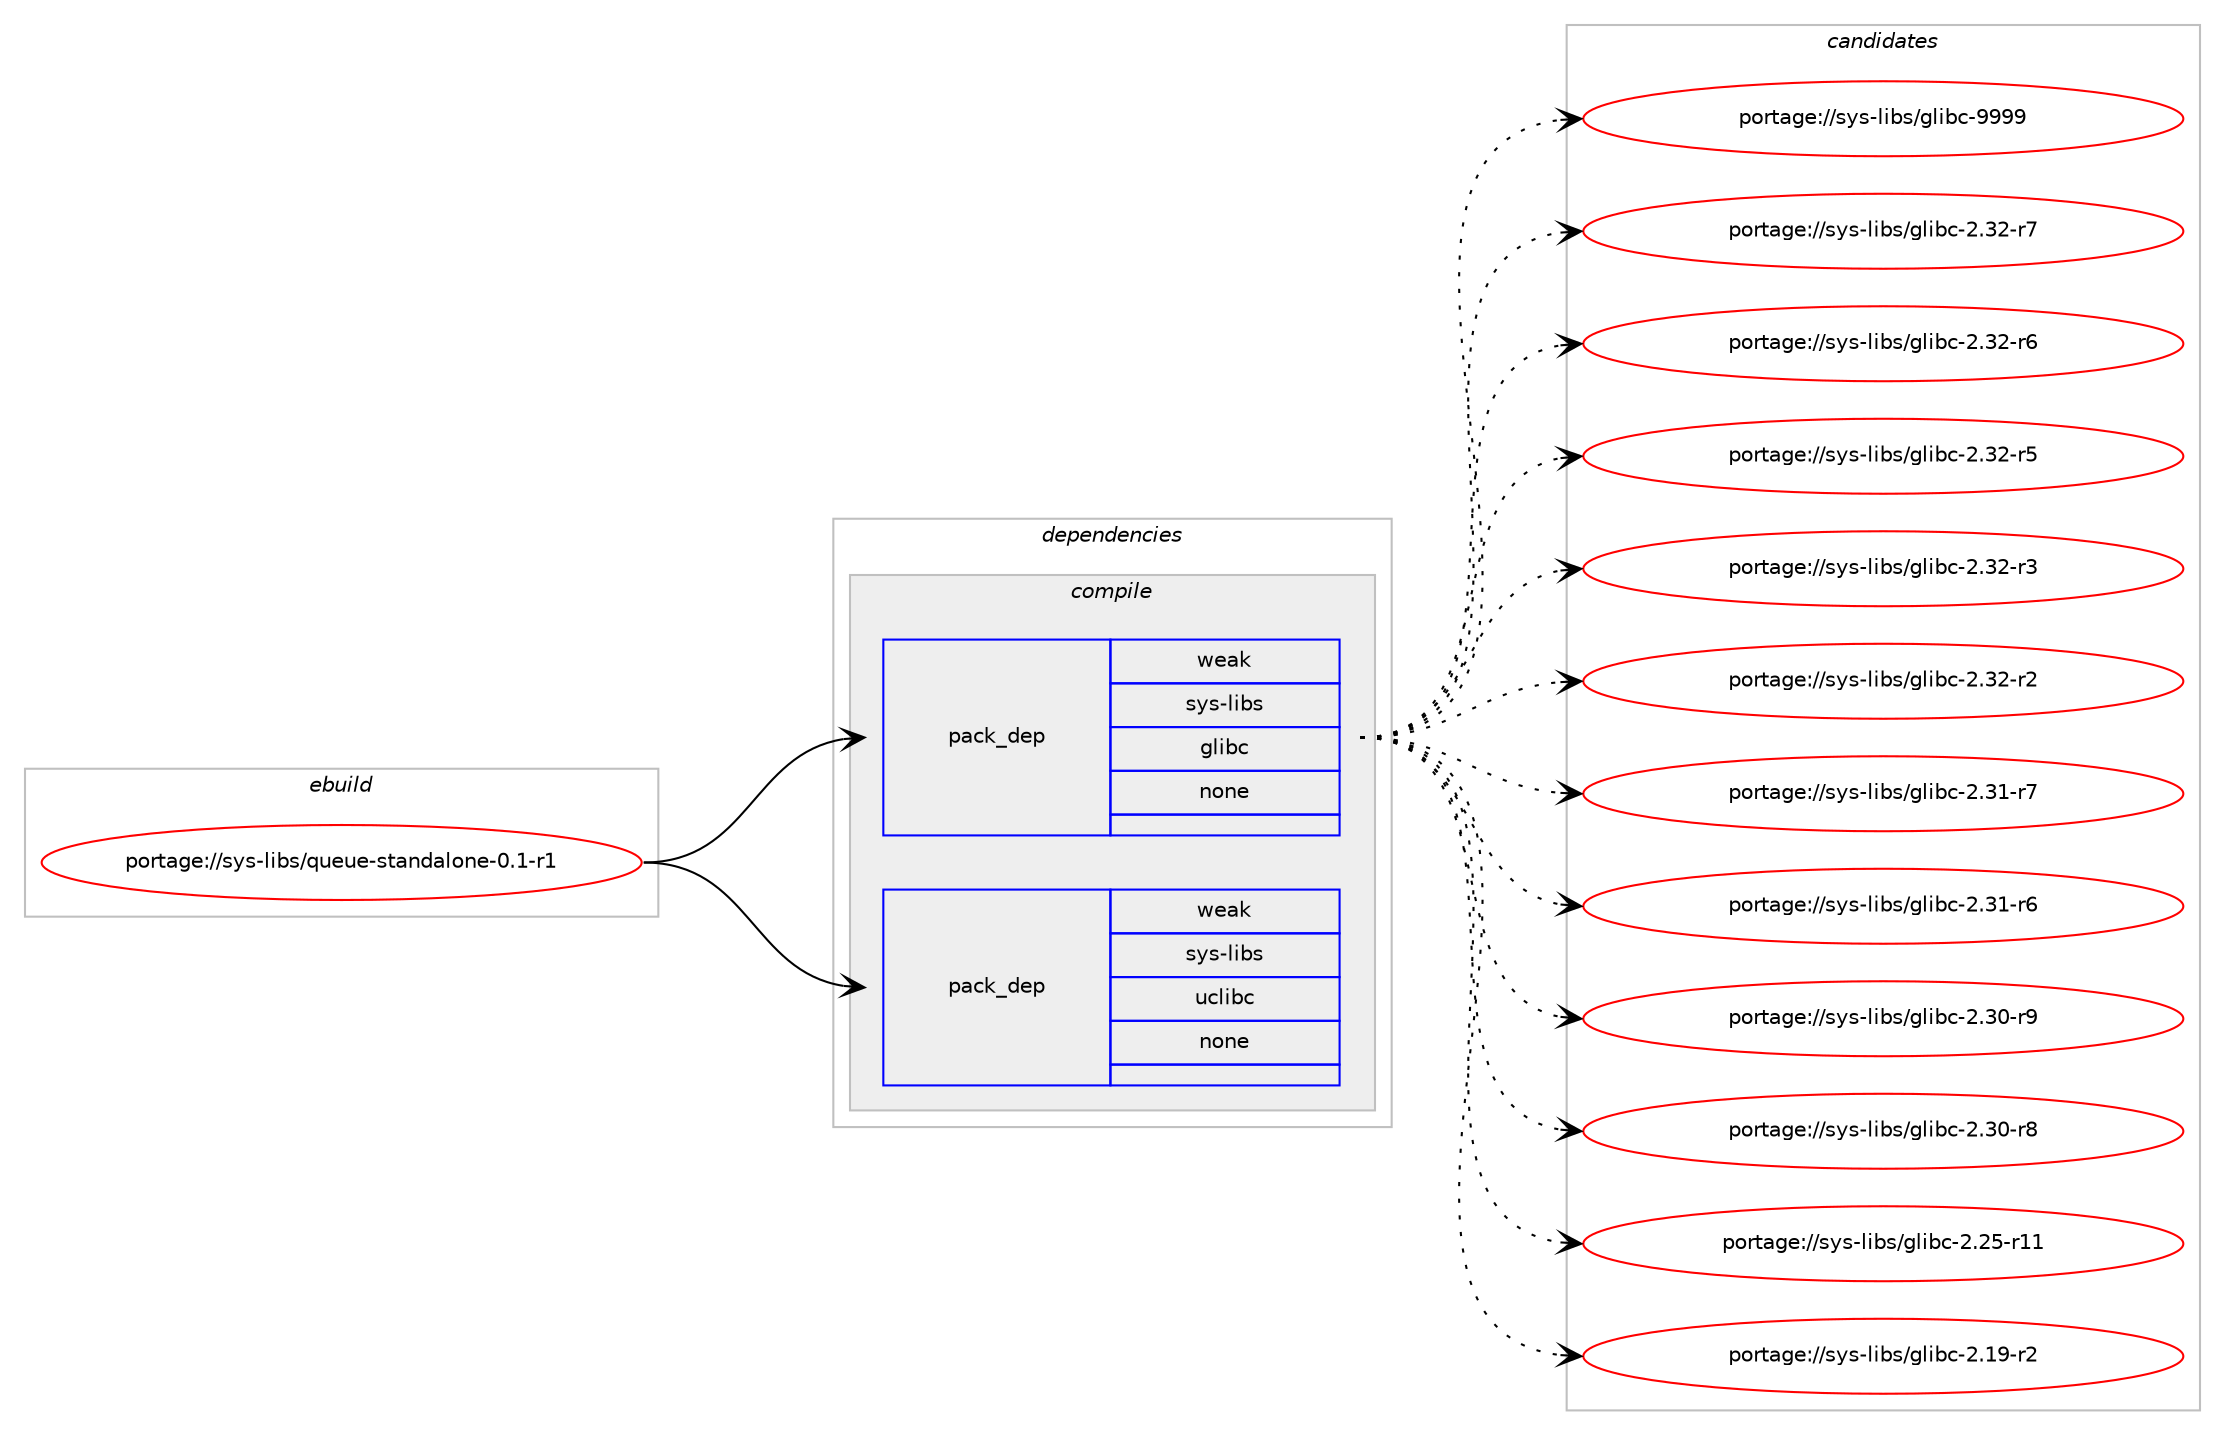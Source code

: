 digraph prolog {

# *************
# Graph options
# *************

newrank=true;
concentrate=true;
compound=true;
graph [rankdir=LR,fontname=Helvetica,fontsize=10,ranksep=1.5];#, ranksep=2.5, nodesep=0.2];
edge  [arrowhead=vee];
node  [fontname=Helvetica,fontsize=10];

# **********
# The ebuild
# **********

subgraph cluster_leftcol {
color=gray;
rank=same;
label=<<i>ebuild</i>>;
id [label="portage://sys-libs/queue-standalone-0.1-r1", color=red, width=4, href="../sys-libs/queue-standalone-0.1-r1.svg"];
}

# ****************
# The dependencies
# ****************

subgraph cluster_midcol {
color=gray;
label=<<i>dependencies</i>>;
subgraph cluster_compile {
fillcolor="#eeeeee";
style=filled;
label=<<i>compile</i>>;
subgraph pack1535 {
dependency1798 [label=<<TABLE BORDER="0" CELLBORDER="1" CELLSPACING="0" CELLPADDING="4" WIDTH="220"><TR><TD ROWSPAN="6" CELLPADDING="30">pack_dep</TD></TR><TR><TD WIDTH="110">weak</TD></TR><TR><TD>sys-libs</TD></TR><TR><TD>glibc</TD></TR><TR><TD>none</TD></TR><TR><TD></TD></TR></TABLE>>, shape=none, color=blue];
}
id:e -> dependency1798:w [weight=20,style="solid",arrowhead="vee"];
subgraph pack1536 {
dependency1799 [label=<<TABLE BORDER="0" CELLBORDER="1" CELLSPACING="0" CELLPADDING="4" WIDTH="220"><TR><TD ROWSPAN="6" CELLPADDING="30">pack_dep</TD></TR><TR><TD WIDTH="110">weak</TD></TR><TR><TD>sys-libs</TD></TR><TR><TD>uclibc</TD></TR><TR><TD>none</TD></TR><TR><TD></TD></TR></TABLE>>, shape=none, color=blue];
}
id:e -> dependency1799:w [weight=20,style="solid",arrowhead="vee"];
}
subgraph cluster_compileandrun {
fillcolor="#eeeeee";
style=filled;
label=<<i>compile and run</i>>;
}
subgraph cluster_run {
fillcolor="#eeeeee";
style=filled;
label=<<i>run</i>>;
}
}

# **************
# The candidates
# **************

subgraph cluster_choices {
rank=same;
color=gray;
label=<<i>candidates</i>>;

subgraph choice1535 {
color=black;
nodesep=1;
choice11512111545108105981154710310810598994557575757 [label="portage://sys-libs/glibc-9999", color=red, width=4,href="../sys-libs/glibc-9999.svg"];
choice115121115451081059811547103108105989945504651504511455 [label="portage://sys-libs/glibc-2.32-r7", color=red, width=4,href="../sys-libs/glibc-2.32-r7.svg"];
choice115121115451081059811547103108105989945504651504511454 [label="portage://sys-libs/glibc-2.32-r6", color=red, width=4,href="../sys-libs/glibc-2.32-r6.svg"];
choice115121115451081059811547103108105989945504651504511453 [label="portage://sys-libs/glibc-2.32-r5", color=red, width=4,href="../sys-libs/glibc-2.32-r5.svg"];
choice115121115451081059811547103108105989945504651504511451 [label="portage://sys-libs/glibc-2.32-r3", color=red, width=4,href="../sys-libs/glibc-2.32-r3.svg"];
choice115121115451081059811547103108105989945504651504511450 [label="portage://sys-libs/glibc-2.32-r2", color=red, width=4,href="../sys-libs/glibc-2.32-r2.svg"];
choice115121115451081059811547103108105989945504651494511455 [label="portage://sys-libs/glibc-2.31-r7", color=red, width=4,href="../sys-libs/glibc-2.31-r7.svg"];
choice115121115451081059811547103108105989945504651494511454 [label="portage://sys-libs/glibc-2.31-r6", color=red, width=4,href="../sys-libs/glibc-2.31-r6.svg"];
choice115121115451081059811547103108105989945504651484511457 [label="portage://sys-libs/glibc-2.30-r9", color=red, width=4,href="../sys-libs/glibc-2.30-r9.svg"];
choice115121115451081059811547103108105989945504651484511456 [label="portage://sys-libs/glibc-2.30-r8", color=red, width=4,href="../sys-libs/glibc-2.30-r8.svg"];
choice11512111545108105981154710310810598994550465053451144949 [label="portage://sys-libs/glibc-2.25-r11", color=red, width=4,href="../sys-libs/glibc-2.25-r11.svg"];
choice115121115451081059811547103108105989945504649574511450 [label="portage://sys-libs/glibc-2.19-r2", color=red, width=4,href="../sys-libs/glibc-2.19-r2.svg"];
dependency1798:e -> choice11512111545108105981154710310810598994557575757:w [style=dotted,weight="100"];
dependency1798:e -> choice115121115451081059811547103108105989945504651504511455:w [style=dotted,weight="100"];
dependency1798:e -> choice115121115451081059811547103108105989945504651504511454:w [style=dotted,weight="100"];
dependency1798:e -> choice115121115451081059811547103108105989945504651504511453:w [style=dotted,weight="100"];
dependency1798:e -> choice115121115451081059811547103108105989945504651504511451:w [style=dotted,weight="100"];
dependency1798:e -> choice115121115451081059811547103108105989945504651504511450:w [style=dotted,weight="100"];
dependency1798:e -> choice115121115451081059811547103108105989945504651494511455:w [style=dotted,weight="100"];
dependency1798:e -> choice115121115451081059811547103108105989945504651494511454:w [style=dotted,weight="100"];
dependency1798:e -> choice115121115451081059811547103108105989945504651484511457:w [style=dotted,weight="100"];
dependency1798:e -> choice115121115451081059811547103108105989945504651484511456:w [style=dotted,weight="100"];
dependency1798:e -> choice11512111545108105981154710310810598994550465053451144949:w [style=dotted,weight="100"];
dependency1798:e -> choice115121115451081059811547103108105989945504649574511450:w [style=dotted,weight="100"];
}
subgraph choice1536 {
color=black;
nodesep=1;
}
}

}
